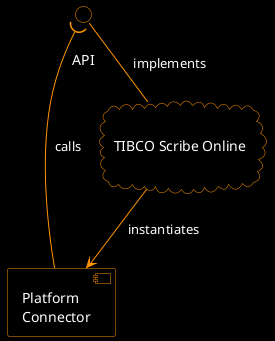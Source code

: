 @startuml 

skinparam {
    ArrowColor #FF9300
    ArrowFontName "Iosevka SS08"
    ArrowFontColor #FFFFFF
    
    BackgroundColor #000000
    Shadowing false
}

skinparam component {
    BorderColor #FF9300
    BackgroundColor #000000
    FontName "Iosevka SS08"
    FontColor #FFFFFF
}

skinparam cloud {
    BorderColor #FF9300
    BackgroundColor #000000
    FontName "Iosevka SS08"
    FontColor #FFFFFF
}

skinparam interface {
    BorderColor #FF9300
    BackgroundColor #000000
    FontName "Iosevka SS08"
    FontColor #FFFFFF
}

interface "\nAPI" as API
cloud "\nTIBCO Scribe Online\n" as Scribe
component "Platform\nConnector" as Connector

Scribe -up- API : "  implements"
Connector -left-( API : " calls"
Scribe -down-> Connector : " instantiates"

@enduml
